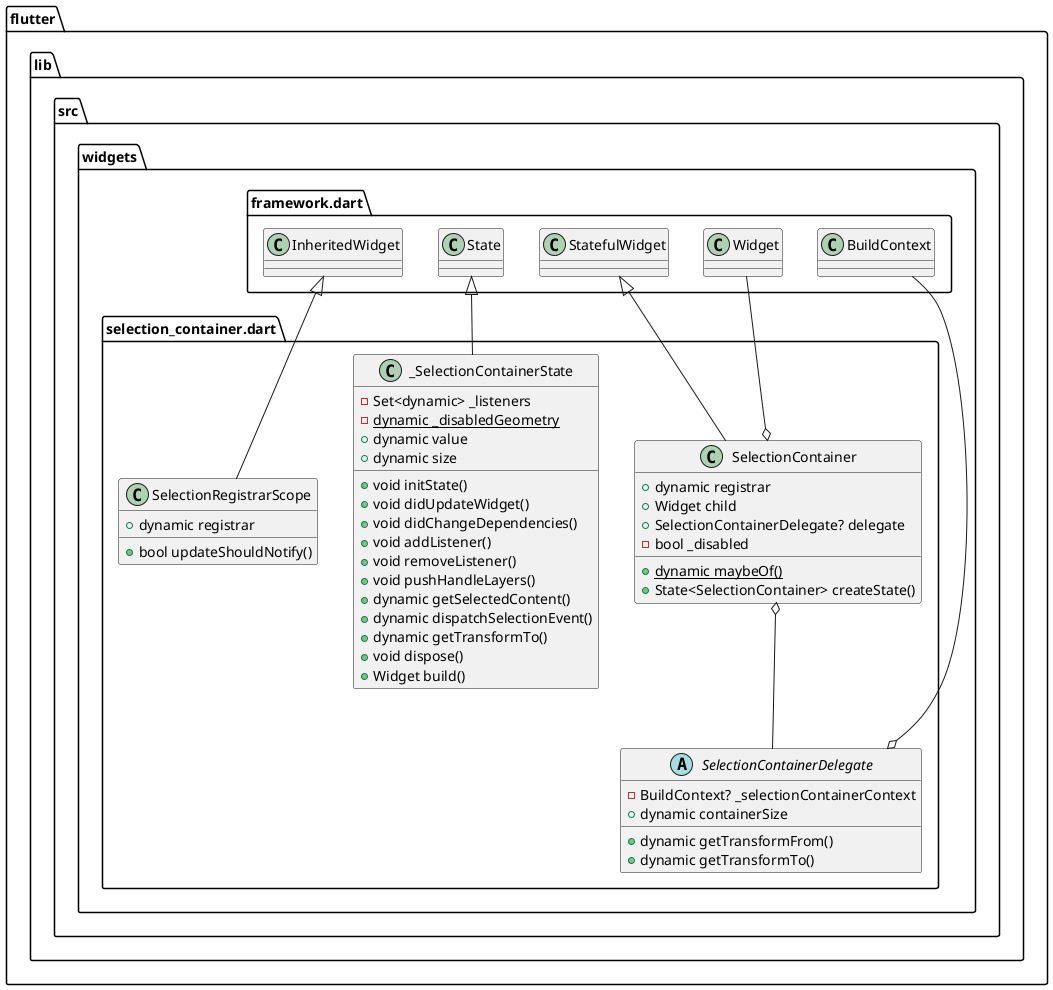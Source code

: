 @startuml
set namespaceSeparator ::

class "flutter::lib::src::widgets::selection_container.dart::SelectionContainer" {
  +dynamic registrar
  +Widget child
  +SelectionContainerDelegate? delegate
  -bool _disabled
  {static} +dynamic maybeOf()
  +State<SelectionContainer> createState()
}

"flutter::lib::src::widgets::selection_container.dart::SelectionContainer" o-- "flutter::lib::src::widgets::framework.dart::Widget"
"flutter::lib::src::widgets::selection_container.dart::SelectionContainer" o-- "flutter::lib::src::widgets::selection_container.dart::SelectionContainerDelegate"
"flutter::lib::src::widgets::framework.dart::StatefulWidget" <|-- "flutter::lib::src::widgets::selection_container.dart::SelectionContainer"

class "flutter::lib::src::widgets::selection_container.dart::_SelectionContainerState" {
  -Set<dynamic> _listeners
  {static} -dynamic _disabledGeometry
  +dynamic value
  +dynamic size
  +void initState()
  +void didUpdateWidget()
  +void didChangeDependencies()
  +void addListener()
  +void removeListener()
  +void pushHandleLayers()
  +dynamic getSelectedContent()
  +dynamic dispatchSelectionEvent()
  +dynamic getTransformTo()
  +void dispose()
  +Widget build()
}

"flutter::lib::src::widgets::framework.dart::State" <|-- "flutter::lib::src::widgets::selection_container.dart::_SelectionContainerState"

class "flutter::lib::src::widgets::selection_container.dart::SelectionRegistrarScope" {
  +dynamic registrar
  +bool updateShouldNotify()
}

"flutter::lib::src::widgets::framework.dart::InheritedWidget" <|-- "flutter::lib::src::widgets::selection_container.dart::SelectionRegistrarScope"

abstract class "flutter::lib::src::widgets::selection_container.dart::SelectionContainerDelegate" {
  -BuildContext? _selectionContainerContext
  +dynamic containerSize
  +dynamic getTransformFrom()
  +dynamic getTransformTo()
}

"flutter::lib::src::widgets::selection_container.dart::SelectionContainerDelegate" o-- "flutter::lib::src::widgets::framework.dart::BuildContext"


@enduml
